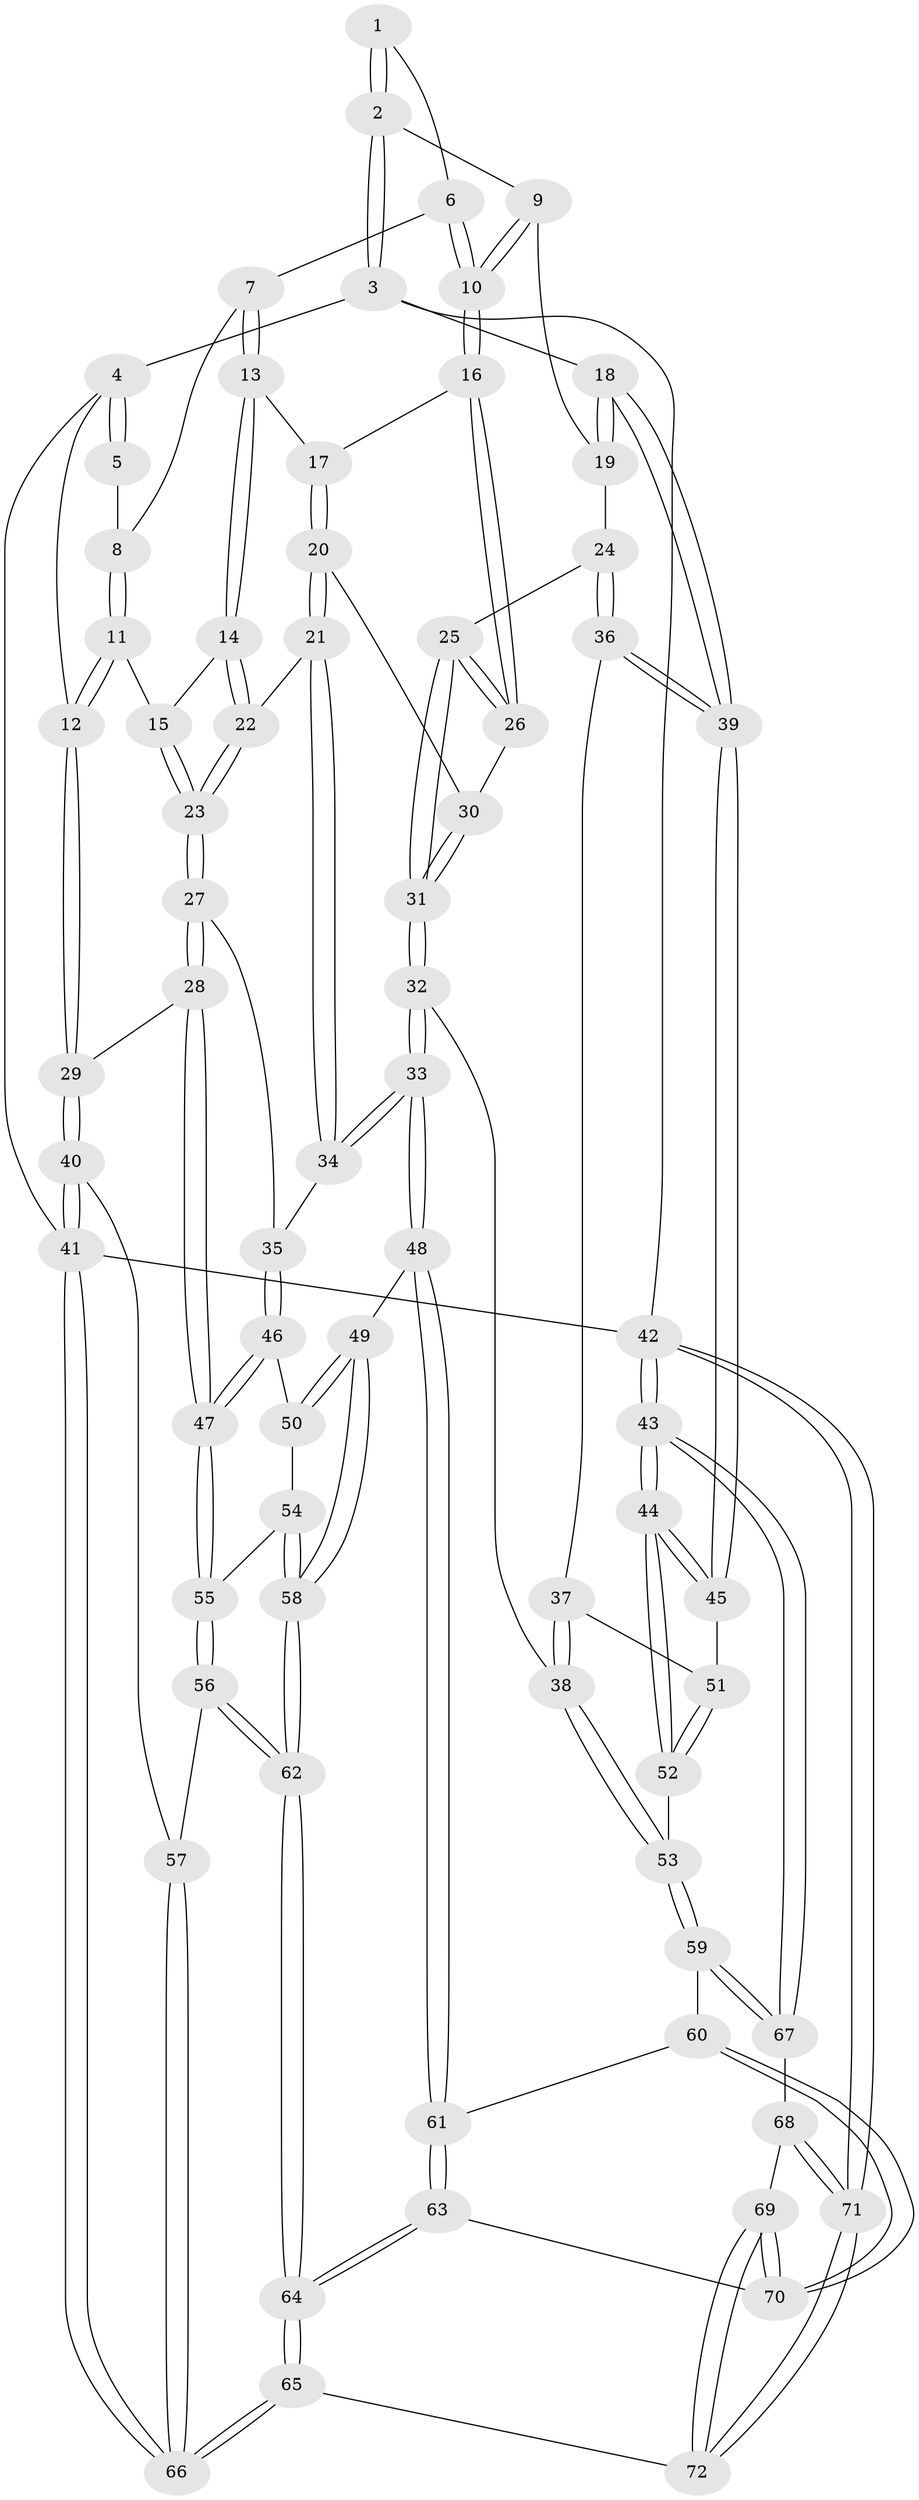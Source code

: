// Generated by graph-tools (version 1.1) at 2025/17/03/09/25 04:17:08]
// undirected, 72 vertices, 177 edges
graph export_dot {
graph [start="1"]
  node [color=gray90,style=filled];
  1 [pos="+0.8554208507723351+0"];
  2 [pos="+1+0"];
  3 [pos="+1+0"];
  4 [pos="+0+0"];
  5 [pos="+0.4704301285468404+0"];
  6 [pos="+0.6807129524090985+0.0681601463752433"];
  7 [pos="+0.5023061461127243+0.15997992719271953"];
  8 [pos="+0.4830772644638435+0.13347552659927397"];
  9 [pos="+0.7991161993879039+0.24820519581500058"];
  10 [pos="+0.7085815587214409+0.28583863493203066"];
  11 [pos="+0.021399674067813113+0.04220367939679862"];
  12 [pos="+0+0"];
  13 [pos="+0.5025494940263746+0.21149259524977124"];
  14 [pos="+0.42718536960718934+0.28020938044439464"];
  15 [pos="+0.27583550687700703+0.2514410800926835"];
  16 [pos="+0.6973742726544921+0.29865656499160415"];
  17 [pos="+0.5615549616017605+0.252755610591964"];
  18 [pos="+1+0.21490095815980753"];
  19 [pos="+0.9120713506527236+0.3200924325159419"];
  20 [pos="+0.5432916274610738+0.4029241693729812"];
  21 [pos="+0.479464984292826+0.41338378531418585"];
  22 [pos="+0.4270843134898406+0.35061588375880814"];
  23 [pos="+0.28377731352110985+0.46809916177857314"];
  24 [pos="+0.8319334690123112+0.459922964980886"];
  25 [pos="+0.7499453775225536+0.4282267462190437"];
  26 [pos="+0.7003872386144818+0.34477477747170276"];
  27 [pos="+0.27375804001271525+0.489159036974068"];
  28 [pos="+0+0.4686555974178147"];
  29 [pos="+0+0.46251775250835425"];
  30 [pos="+0.5846673115947465+0.41921747606728865"];
  31 [pos="+0.603057480728228+0.5996822066976049"];
  32 [pos="+0.5830403048225101+0.6509455925843154"];
  33 [pos="+0.5684686948512438+0.6548478190534721"];
  34 [pos="+0.46086729559608997+0.5397773379789078"];
  35 [pos="+0.28885845439018976+0.5062223391009525"];
  36 [pos="+0.8538371497922486+0.49173459406658115"];
  37 [pos="+0.863838772070083+0.5355281232637483"];
  38 [pos="+0.6332666907379761+0.6688852418766259"];
  39 [pos="+1+0.30665597622347945"];
  40 [pos="+0+0.7912911612109828"];
  41 [pos="+0+1"];
  42 [pos="+1+1"];
  43 [pos="+1+1"];
  44 [pos="+1+0.860239798588615"];
  45 [pos="+1+0.5416625495007016"];
  46 [pos="+0.2960155887284566+0.6758977274362012"];
  47 [pos="+0.13350939589510893+0.7258646607093632"];
  48 [pos="+0.4945275338449799+0.7403629905970224"];
  49 [pos="+0.4213984538738133+0.7440656870561778"];
  50 [pos="+0.3424831285838681+0.7105350683364557"];
  51 [pos="+0.9103129066674258+0.5908680242076604"];
  52 [pos="+0.8883110456616095+0.7152738890233193"];
  53 [pos="+0.7914922993129478+0.7939242726125415"];
  54 [pos="+0.26097179614520916+0.8054177227032929"];
  55 [pos="+0.13659723689920084+0.7624990689198472"];
  56 [pos="+0.12532613368787268+0.8272127560481368"];
  57 [pos="+0.09402850051945941+0.8494043453996791"];
  58 [pos="+0.30072575313527833+0.8944947887893616"];
  59 [pos="+0.7932627305111863+0.821678783870069"];
  60 [pos="+0.7467031218273383+0.8681561353564856"];
  61 [pos="+0.5139935559978865+0.8550355079300271"];
  62 [pos="+0.2723924060523589+0.9798326660441219"];
  63 [pos="+0.513675406842782+0.8701793304353299"];
  64 [pos="+0.29461772057883673+1"];
  65 [pos="+0.26483348591592315+1"];
  66 [pos="+0+1"];
  67 [pos="+0.8437184478987236+0.8768593526307439"];
  68 [pos="+0.7914223990862476+0.9803605689129322"];
  69 [pos="+0.6475061520504922+1"];
  70 [pos="+0.6404897664882584+1"];
  71 [pos="+1+1"];
  72 [pos="+0.6469233062731798+1"];
  1 -- 2;
  1 -- 2;
  1 -- 6;
  2 -- 3;
  2 -- 3;
  2 -- 9;
  3 -- 4;
  3 -- 18;
  3 -- 42;
  4 -- 5;
  4 -- 5;
  4 -- 12;
  4 -- 41;
  5 -- 8;
  6 -- 7;
  6 -- 10;
  6 -- 10;
  7 -- 8;
  7 -- 13;
  7 -- 13;
  8 -- 11;
  8 -- 11;
  9 -- 10;
  9 -- 10;
  9 -- 19;
  10 -- 16;
  10 -- 16;
  11 -- 12;
  11 -- 12;
  11 -- 15;
  12 -- 29;
  12 -- 29;
  13 -- 14;
  13 -- 14;
  13 -- 17;
  14 -- 15;
  14 -- 22;
  14 -- 22;
  15 -- 23;
  15 -- 23;
  16 -- 17;
  16 -- 26;
  16 -- 26;
  17 -- 20;
  17 -- 20;
  18 -- 19;
  18 -- 19;
  18 -- 39;
  18 -- 39;
  19 -- 24;
  20 -- 21;
  20 -- 21;
  20 -- 30;
  21 -- 22;
  21 -- 34;
  21 -- 34;
  22 -- 23;
  22 -- 23;
  23 -- 27;
  23 -- 27;
  24 -- 25;
  24 -- 36;
  24 -- 36;
  25 -- 26;
  25 -- 26;
  25 -- 31;
  25 -- 31;
  26 -- 30;
  27 -- 28;
  27 -- 28;
  27 -- 35;
  28 -- 29;
  28 -- 47;
  28 -- 47;
  29 -- 40;
  29 -- 40;
  30 -- 31;
  30 -- 31;
  31 -- 32;
  31 -- 32;
  32 -- 33;
  32 -- 33;
  32 -- 38;
  33 -- 34;
  33 -- 34;
  33 -- 48;
  33 -- 48;
  34 -- 35;
  35 -- 46;
  35 -- 46;
  36 -- 37;
  36 -- 39;
  36 -- 39;
  37 -- 38;
  37 -- 38;
  37 -- 51;
  38 -- 53;
  38 -- 53;
  39 -- 45;
  39 -- 45;
  40 -- 41;
  40 -- 41;
  40 -- 57;
  41 -- 66;
  41 -- 66;
  41 -- 42;
  42 -- 43;
  42 -- 43;
  42 -- 71;
  42 -- 71;
  43 -- 44;
  43 -- 44;
  43 -- 67;
  43 -- 67;
  44 -- 45;
  44 -- 45;
  44 -- 52;
  44 -- 52;
  45 -- 51;
  46 -- 47;
  46 -- 47;
  46 -- 50;
  47 -- 55;
  47 -- 55;
  48 -- 49;
  48 -- 61;
  48 -- 61;
  49 -- 50;
  49 -- 50;
  49 -- 58;
  49 -- 58;
  50 -- 54;
  51 -- 52;
  51 -- 52;
  52 -- 53;
  53 -- 59;
  53 -- 59;
  54 -- 55;
  54 -- 58;
  54 -- 58;
  55 -- 56;
  55 -- 56;
  56 -- 57;
  56 -- 62;
  56 -- 62;
  57 -- 66;
  57 -- 66;
  58 -- 62;
  58 -- 62;
  59 -- 60;
  59 -- 67;
  59 -- 67;
  60 -- 61;
  60 -- 70;
  60 -- 70;
  61 -- 63;
  61 -- 63;
  62 -- 64;
  62 -- 64;
  63 -- 64;
  63 -- 64;
  63 -- 70;
  64 -- 65;
  64 -- 65;
  65 -- 66;
  65 -- 66;
  65 -- 72;
  67 -- 68;
  68 -- 69;
  68 -- 71;
  68 -- 71;
  69 -- 70;
  69 -- 70;
  69 -- 72;
  69 -- 72;
  71 -- 72;
  71 -- 72;
}
